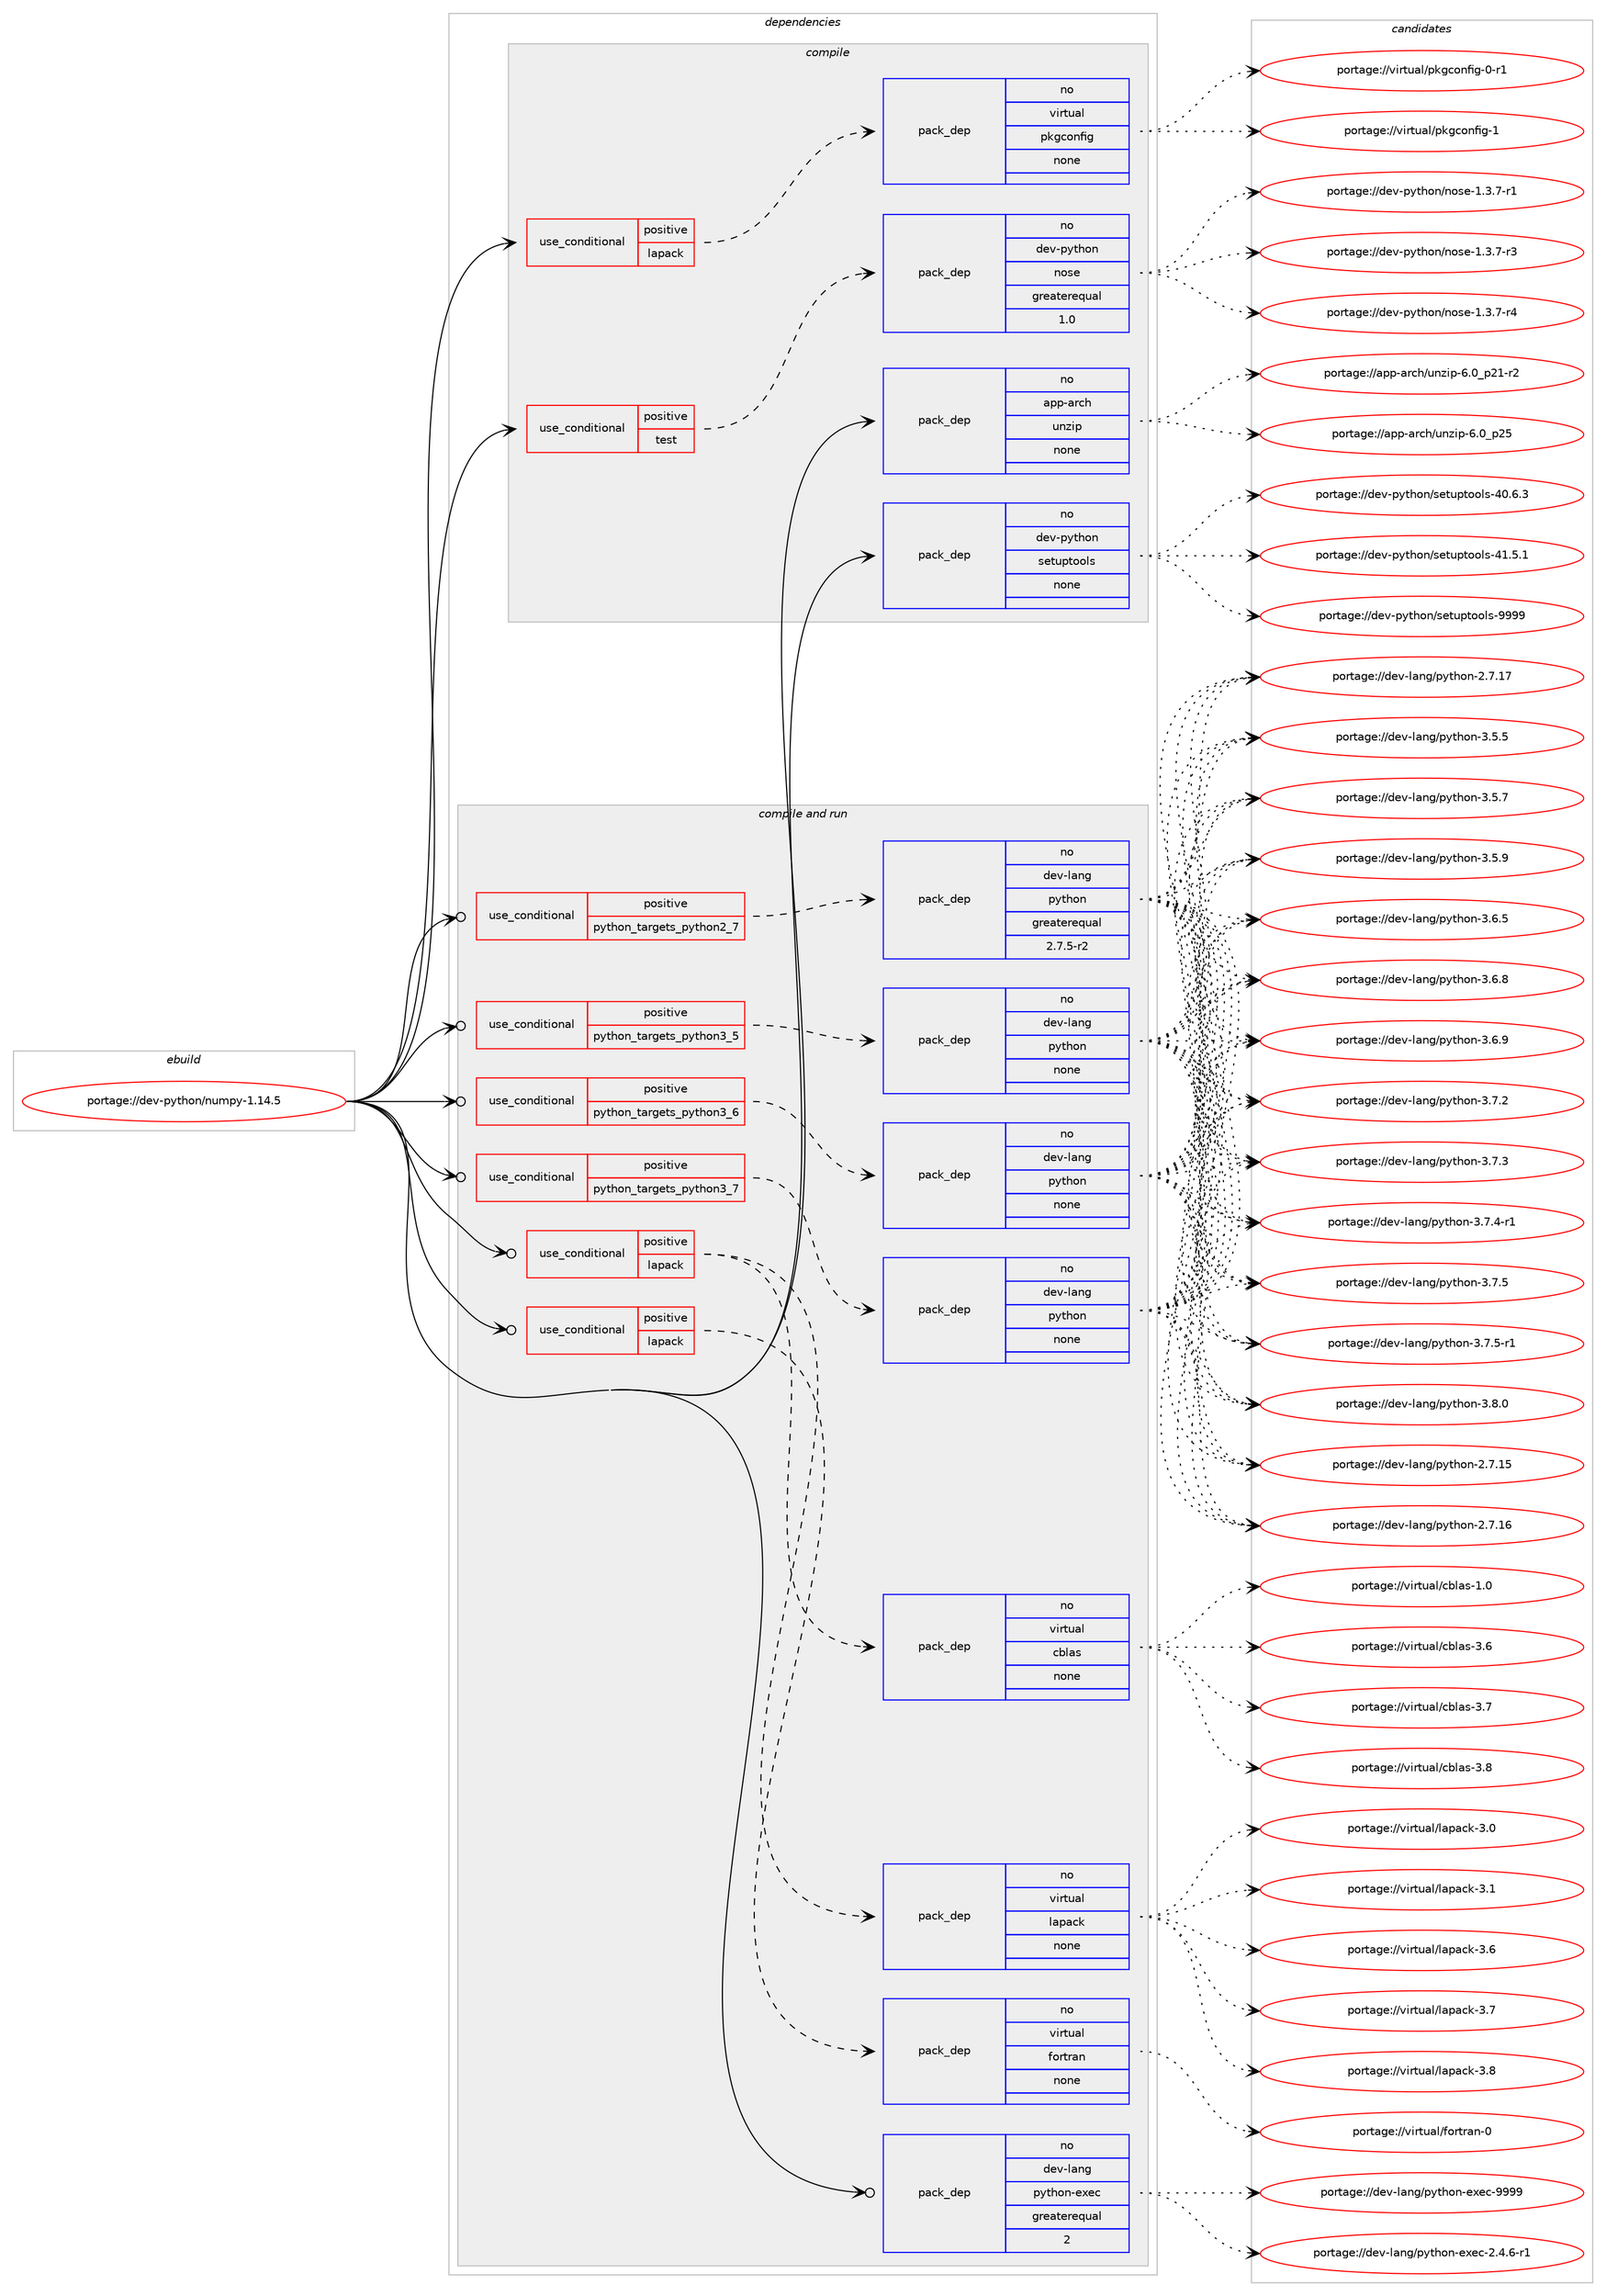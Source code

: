 digraph prolog {

# *************
# Graph options
# *************

newrank=true;
concentrate=true;
compound=true;
graph [rankdir=LR,fontname=Helvetica,fontsize=10,ranksep=1.5];#, ranksep=2.5, nodesep=0.2];
edge  [arrowhead=vee];
node  [fontname=Helvetica,fontsize=10];

# **********
# The ebuild
# **********

subgraph cluster_leftcol {
color=gray;
rank=same;
label=<<i>ebuild</i>>;
id [label="portage://dev-python/numpy-1.14.5", color=red, width=4, href="../dev-python/numpy-1.14.5.svg"];
}

# ****************
# The dependencies
# ****************

subgraph cluster_midcol {
color=gray;
label=<<i>dependencies</i>>;
subgraph cluster_compile {
fillcolor="#eeeeee";
style=filled;
label=<<i>compile</i>>;
subgraph cond32669 {
dependency152314 [label=<<TABLE BORDER="0" CELLBORDER="1" CELLSPACING="0" CELLPADDING="4"><TR><TD ROWSPAN="3" CELLPADDING="10">use_conditional</TD></TR><TR><TD>positive</TD></TR><TR><TD>lapack</TD></TR></TABLE>>, shape=none, color=red];
subgraph pack116316 {
dependency152315 [label=<<TABLE BORDER="0" CELLBORDER="1" CELLSPACING="0" CELLPADDING="4" WIDTH="220"><TR><TD ROWSPAN="6" CELLPADDING="30">pack_dep</TD></TR><TR><TD WIDTH="110">no</TD></TR><TR><TD>virtual</TD></TR><TR><TD>pkgconfig</TD></TR><TR><TD>none</TD></TR><TR><TD></TD></TR></TABLE>>, shape=none, color=blue];
}
dependency152314:e -> dependency152315:w [weight=20,style="dashed",arrowhead="vee"];
}
id:e -> dependency152314:w [weight=20,style="solid",arrowhead="vee"];
subgraph cond32670 {
dependency152316 [label=<<TABLE BORDER="0" CELLBORDER="1" CELLSPACING="0" CELLPADDING="4"><TR><TD ROWSPAN="3" CELLPADDING="10">use_conditional</TD></TR><TR><TD>positive</TD></TR><TR><TD>test</TD></TR></TABLE>>, shape=none, color=red];
subgraph pack116317 {
dependency152317 [label=<<TABLE BORDER="0" CELLBORDER="1" CELLSPACING="0" CELLPADDING="4" WIDTH="220"><TR><TD ROWSPAN="6" CELLPADDING="30">pack_dep</TD></TR><TR><TD WIDTH="110">no</TD></TR><TR><TD>dev-python</TD></TR><TR><TD>nose</TD></TR><TR><TD>greaterequal</TD></TR><TR><TD>1.0</TD></TR></TABLE>>, shape=none, color=blue];
}
dependency152316:e -> dependency152317:w [weight=20,style="dashed",arrowhead="vee"];
}
id:e -> dependency152316:w [weight=20,style="solid",arrowhead="vee"];
subgraph pack116318 {
dependency152318 [label=<<TABLE BORDER="0" CELLBORDER="1" CELLSPACING="0" CELLPADDING="4" WIDTH="220"><TR><TD ROWSPAN="6" CELLPADDING="30">pack_dep</TD></TR><TR><TD WIDTH="110">no</TD></TR><TR><TD>app-arch</TD></TR><TR><TD>unzip</TD></TR><TR><TD>none</TD></TR><TR><TD></TD></TR></TABLE>>, shape=none, color=blue];
}
id:e -> dependency152318:w [weight=20,style="solid",arrowhead="vee"];
subgraph pack116319 {
dependency152319 [label=<<TABLE BORDER="0" CELLBORDER="1" CELLSPACING="0" CELLPADDING="4" WIDTH="220"><TR><TD ROWSPAN="6" CELLPADDING="30">pack_dep</TD></TR><TR><TD WIDTH="110">no</TD></TR><TR><TD>dev-python</TD></TR><TR><TD>setuptools</TD></TR><TR><TD>none</TD></TR><TR><TD></TD></TR></TABLE>>, shape=none, color=blue];
}
id:e -> dependency152319:w [weight=20,style="solid",arrowhead="vee"];
}
subgraph cluster_compileandrun {
fillcolor="#eeeeee";
style=filled;
label=<<i>compile and run</i>>;
subgraph cond32671 {
dependency152320 [label=<<TABLE BORDER="0" CELLBORDER="1" CELLSPACING="0" CELLPADDING="4"><TR><TD ROWSPAN="3" CELLPADDING="10">use_conditional</TD></TR><TR><TD>positive</TD></TR><TR><TD>lapack</TD></TR></TABLE>>, shape=none, color=red];
subgraph pack116320 {
dependency152321 [label=<<TABLE BORDER="0" CELLBORDER="1" CELLSPACING="0" CELLPADDING="4" WIDTH="220"><TR><TD ROWSPAN="6" CELLPADDING="30">pack_dep</TD></TR><TR><TD WIDTH="110">no</TD></TR><TR><TD>virtual</TD></TR><TR><TD>cblas</TD></TR><TR><TD>none</TD></TR><TR><TD></TD></TR></TABLE>>, shape=none, color=blue];
}
dependency152320:e -> dependency152321:w [weight=20,style="dashed",arrowhead="vee"];
subgraph pack116321 {
dependency152322 [label=<<TABLE BORDER="0" CELLBORDER="1" CELLSPACING="0" CELLPADDING="4" WIDTH="220"><TR><TD ROWSPAN="6" CELLPADDING="30">pack_dep</TD></TR><TR><TD WIDTH="110">no</TD></TR><TR><TD>virtual</TD></TR><TR><TD>lapack</TD></TR><TR><TD>none</TD></TR><TR><TD></TD></TR></TABLE>>, shape=none, color=blue];
}
dependency152320:e -> dependency152322:w [weight=20,style="dashed",arrowhead="vee"];
}
id:e -> dependency152320:w [weight=20,style="solid",arrowhead="odotvee"];
subgraph cond32672 {
dependency152323 [label=<<TABLE BORDER="0" CELLBORDER="1" CELLSPACING="0" CELLPADDING="4"><TR><TD ROWSPAN="3" CELLPADDING="10">use_conditional</TD></TR><TR><TD>positive</TD></TR><TR><TD>lapack</TD></TR></TABLE>>, shape=none, color=red];
subgraph pack116322 {
dependency152324 [label=<<TABLE BORDER="0" CELLBORDER="1" CELLSPACING="0" CELLPADDING="4" WIDTH="220"><TR><TD ROWSPAN="6" CELLPADDING="30">pack_dep</TD></TR><TR><TD WIDTH="110">no</TD></TR><TR><TD>virtual</TD></TR><TR><TD>fortran</TD></TR><TR><TD>none</TD></TR><TR><TD></TD></TR></TABLE>>, shape=none, color=blue];
}
dependency152323:e -> dependency152324:w [weight=20,style="dashed",arrowhead="vee"];
}
id:e -> dependency152323:w [weight=20,style="solid",arrowhead="odotvee"];
subgraph cond32673 {
dependency152325 [label=<<TABLE BORDER="0" CELLBORDER="1" CELLSPACING="0" CELLPADDING="4"><TR><TD ROWSPAN="3" CELLPADDING="10">use_conditional</TD></TR><TR><TD>positive</TD></TR><TR><TD>python_targets_python2_7</TD></TR></TABLE>>, shape=none, color=red];
subgraph pack116323 {
dependency152326 [label=<<TABLE BORDER="0" CELLBORDER="1" CELLSPACING="0" CELLPADDING="4" WIDTH="220"><TR><TD ROWSPAN="6" CELLPADDING="30">pack_dep</TD></TR><TR><TD WIDTH="110">no</TD></TR><TR><TD>dev-lang</TD></TR><TR><TD>python</TD></TR><TR><TD>greaterequal</TD></TR><TR><TD>2.7.5-r2</TD></TR></TABLE>>, shape=none, color=blue];
}
dependency152325:e -> dependency152326:w [weight=20,style="dashed",arrowhead="vee"];
}
id:e -> dependency152325:w [weight=20,style="solid",arrowhead="odotvee"];
subgraph cond32674 {
dependency152327 [label=<<TABLE BORDER="0" CELLBORDER="1" CELLSPACING="0" CELLPADDING="4"><TR><TD ROWSPAN="3" CELLPADDING="10">use_conditional</TD></TR><TR><TD>positive</TD></TR><TR><TD>python_targets_python3_5</TD></TR></TABLE>>, shape=none, color=red];
subgraph pack116324 {
dependency152328 [label=<<TABLE BORDER="0" CELLBORDER="1" CELLSPACING="0" CELLPADDING="4" WIDTH="220"><TR><TD ROWSPAN="6" CELLPADDING="30">pack_dep</TD></TR><TR><TD WIDTH="110">no</TD></TR><TR><TD>dev-lang</TD></TR><TR><TD>python</TD></TR><TR><TD>none</TD></TR><TR><TD></TD></TR></TABLE>>, shape=none, color=blue];
}
dependency152327:e -> dependency152328:w [weight=20,style="dashed",arrowhead="vee"];
}
id:e -> dependency152327:w [weight=20,style="solid",arrowhead="odotvee"];
subgraph cond32675 {
dependency152329 [label=<<TABLE BORDER="0" CELLBORDER="1" CELLSPACING="0" CELLPADDING="4"><TR><TD ROWSPAN="3" CELLPADDING="10">use_conditional</TD></TR><TR><TD>positive</TD></TR><TR><TD>python_targets_python3_6</TD></TR></TABLE>>, shape=none, color=red];
subgraph pack116325 {
dependency152330 [label=<<TABLE BORDER="0" CELLBORDER="1" CELLSPACING="0" CELLPADDING="4" WIDTH="220"><TR><TD ROWSPAN="6" CELLPADDING="30">pack_dep</TD></TR><TR><TD WIDTH="110">no</TD></TR><TR><TD>dev-lang</TD></TR><TR><TD>python</TD></TR><TR><TD>none</TD></TR><TR><TD></TD></TR></TABLE>>, shape=none, color=blue];
}
dependency152329:e -> dependency152330:w [weight=20,style="dashed",arrowhead="vee"];
}
id:e -> dependency152329:w [weight=20,style="solid",arrowhead="odotvee"];
subgraph cond32676 {
dependency152331 [label=<<TABLE BORDER="0" CELLBORDER="1" CELLSPACING="0" CELLPADDING="4"><TR><TD ROWSPAN="3" CELLPADDING="10">use_conditional</TD></TR><TR><TD>positive</TD></TR><TR><TD>python_targets_python3_7</TD></TR></TABLE>>, shape=none, color=red];
subgraph pack116326 {
dependency152332 [label=<<TABLE BORDER="0" CELLBORDER="1" CELLSPACING="0" CELLPADDING="4" WIDTH="220"><TR><TD ROWSPAN="6" CELLPADDING="30">pack_dep</TD></TR><TR><TD WIDTH="110">no</TD></TR><TR><TD>dev-lang</TD></TR><TR><TD>python</TD></TR><TR><TD>none</TD></TR><TR><TD></TD></TR></TABLE>>, shape=none, color=blue];
}
dependency152331:e -> dependency152332:w [weight=20,style="dashed",arrowhead="vee"];
}
id:e -> dependency152331:w [weight=20,style="solid",arrowhead="odotvee"];
subgraph pack116327 {
dependency152333 [label=<<TABLE BORDER="0" CELLBORDER="1" CELLSPACING="0" CELLPADDING="4" WIDTH="220"><TR><TD ROWSPAN="6" CELLPADDING="30">pack_dep</TD></TR><TR><TD WIDTH="110">no</TD></TR><TR><TD>dev-lang</TD></TR><TR><TD>python-exec</TD></TR><TR><TD>greaterequal</TD></TR><TR><TD>2</TD></TR></TABLE>>, shape=none, color=blue];
}
id:e -> dependency152333:w [weight=20,style="solid",arrowhead="odotvee"];
}
subgraph cluster_run {
fillcolor="#eeeeee";
style=filled;
label=<<i>run</i>>;
}
}

# **************
# The candidates
# **************

subgraph cluster_choices {
rank=same;
color=gray;
label=<<i>candidates</i>>;

subgraph choice116316 {
color=black;
nodesep=1;
choiceportage11810511411611797108471121071039911111010210510345484511449 [label="portage://virtual/pkgconfig-0-r1", color=red, width=4,href="../virtual/pkgconfig-0-r1.svg"];
choiceportage1181051141161179710847112107103991111101021051034549 [label="portage://virtual/pkgconfig-1", color=red, width=4,href="../virtual/pkgconfig-1.svg"];
dependency152315:e -> choiceportage11810511411611797108471121071039911111010210510345484511449:w [style=dotted,weight="100"];
dependency152315:e -> choiceportage1181051141161179710847112107103991111101021051034549:w [style=dotted,weight="100"];
}
subgraph choice116317 {
color=black;
nodesep=1;
choiceportage10010111845112121116104111110471101111151014549465146554511449 [label="portage://dev-python/nose-1.3.7-r1", color=red, width=4,href="../dev-python/nose-1.3.7-r1.svg"];
choiceportage10010111845112121116104111110471101111151014549465146554511451 [label="portage://dev-python/nose-1.3.7-r3", color=red, width=4,href="../dev-python/nose-1.3.7-r3.svg"];
choiceportage10010111845112121116104111110471101111151014549465146554511452 [label="portage://dev-python/nose-1.3.7-r4", color=red, width=4,href="../dev-python/nose-1.3.7-r4.svg"];
dependency152317:e -> choiceportage10010111845112121116104111110471101111151014549465146554511449:w [style=dotted,weight="100"];
dependency152317:e -> choiceportage10010111845112121116104111110471101111151014549465146554511451:w [style=dotted,weight="100"];
dependency152317:e -> choiceportage10010111845112121116104111110471101111151014549465146554511452:w [style=dotted,weight="100"];
}
subgraph choice116318 {
color=black;
nodesep=1;
choiceportage9711211245971149910447117110122105112455446489511250494511450 [label="portage://app-arch/unzip-6.0_p21-r2", color=red, width=4,href="../app-arch/unzip-6.0_p21-r2.svg"];
choiceportage971121124597114991044711711012210511245544648951125053 [label="portage://app-arch/unzip-6.0_p25", color=red, width=4,href="../app-arch/unzip-6.0_p25.svg"];
dependency152318:e -> choiceportage9711211245971149910447117110122105112455446489511250494511450:w [style=dotted,weight="100"];
dependency152318:e -> choiceportage971121124597114991044711711012210511245544648951125053:w [style=dotted,weight="100"];
}
subgraph choice116319 {
color=black;
nodesep=1;
choiceportage100101118451121211161041111104711510111611711211611111110811545524846544651 [label="portage://dev-python/setuptools-40.6.3", color=red, width=4,href="../dev-python/setuptools-40.6.3.svg"];
choiceportage100101118451121211161041111104711510111611711211611111110811545524946534649 [label="portage://dev-python/setuptools-41.5.1", color=red, width=4,href="../dev-python/setuptools-41.5.1.svg"];
choiceportage10010111845112121116104111110471151011161171121161111111081154557575757 [label="portage://dev-python/setuptools-9999", color=red, width=4,href="../dev-python/setuptools-9999.svg"];
dependency152319:e -> choiceportage100101118451121211161041111104711510111611711211611111110811545524846544651:w [style=dotted,weight="100"];
dependency152319:e -> choiceportage100101118451121211161041111104711510111611711211611111110811545524946534649:w [style=dotted,weight="100"];
dependency152319:e -> choiceportage10010111845112121116104111110471151011161171121161111111081154557575757:w [style=dotted,weight="100"];
}
subgraph choice116320 {
color=black;
nodesep=1;
choiceportage118105114116117971084799981089711545494648 [label="portage://virtual/cblas-1.0", color=red, width=4,href="../virtual/cblas-1.0.svg"];
choiceportage118105114116117971084799981089711545514654 [label="portage://virtual/cblas-3.6", color=red, width=4,href="../virtual/cblas-3.6.svg"];
choiceportage118105114116117971084799981089711545514655 [label="portage://virtual/cblas-3.7", color=red, width=4,href="../virtual/cblas-3.7.svg"];
choiceportage118105114116117971084799981089711545514656 [label="portage://virtual/cblas-3.8", color=red, width=4,href="../virtual/cblas-3.8.svg"];
dependency152321:e -> choiceportage118105114116117971084799981089711545494648:w [style=dotted,weight="100"];
dependency152321:e -> choiceportage118105114116117971084799981089711545514654:w [style=dotted,weight="100"];
dependency152321:e -> choiceportage118105114116117971084799981089711545514655:w [style=dotted,weight="100"];
dependency152321:e -> choiceportage118105114116117971084799981089711545514656:w [style=dotted,weight="100"];
}
subgraph choice116321 {
color=black;
nodesep=1;
choiceportage118105114116117971084710897112979910745514648 [label="portage://virtual/lapack-3.0", color=red, width=4,href="../virtual/lapack-3.0.svg"];
choiceportage118105114116117971084710897112979910745514649 [label="portage://virtual/lapack-3.1", color=red, width=4,href="../virtual/lapack-3.1.svg"];
choiceportage118105114116117971084710897112979910745514654 [label="portage://virtual/lapack-3.6", color=red, width=4,href="../virtual/lapack-3.6.svg"];
choiceportage118105114116117971084710897112979910745514655 [label="portage://virtual/lapack-3.7", color=red, width=4,href="../virtual/lapack-3.7.svg"];
choiceportage118105114116117971084710897112979910745514656 [label="portage://virtual/lapack-3.8", color=red, width=4,href="../virtual/lapack-3.8.svg"];
dependency152322:e -> choiceportage118105114116117971084710897112979910745514648:w [style=dotted,weight="100"];
dependency152322:e -> choiceportage118105114116117971084710897112979910745514649:w [style=dotted,weight="100"];
dependency152322:e -> choiceportage118105114116117971084710897112979910745514654:w [style=dotted,weight="100"];
dependency152322:e -> choiceportage118105114116117971084710897112979910745514655:w [style=dotted,weight="100"];
dependency152322:e -> choiceportage118105114116117971084710897112979910745514656:w [style=dotted,weight="100"];
}
subgraph choice116322 {
color=black;
nodesep=1;
choiceportage1181051141161179710847102111114116114971104548 [label="portage://virtual/fortran-0", color=red, width=4,href="../virtual/fortran-0.svg"];
dependency152324:e -> choiceportage1181051141161179710847102111114116114971104548:w [style=dotted,weight="100"];
}
subgraph choice116323 {
color=black;
nodesep=1;
choiceportage10010111845108971101034711212111610411111045504655464953 [label="portage://dev-lang/python-2.7.15", color=red, width=4,href="../dev-lang/python-2.7.15.svg"];
choiceportage10010111845108971101034711212111610411111045504655464954 [label="portage://dev-lang/python-2.7.16", color=red, width=4,href="../dev-lang/python-2.7.16.svg"];
choiceportage10010111845108971101034711212111610411111045504655464955 [label="portage://dev-lang/python-2.7.17", color=red, width=4,href="../dev-lang/python-2.7.17.svg"];
choiceportage100101118451089711010347112121116104111110455146534653 [label="portage://dev-lang/python-3.5.5", color=red, width=4,href="../dev-lang/python-3.5.5.svg"];
choiceportage100101118451089711010347112121116104111110455146534655 [label="portage://dev-lang/python-3.5.7", color=red, width=4,href="../dev-lang/python-3.5.7.svg"];
choiceportage100101118451089711010347112121116104111110455146534657 [label="portage://dev-lang/python-3.5.9", color=red, width=4,href="../dev-lang/python-3.5.9.svg"];
choiceportage100101118451089711010347112121116104111110455146544653 [label="portage://dev-lang/python-3.6.5", color=red, width=4,href="../dev-lang/python-3.6.5.svg"];
choiceportage100101118451089711010347112121116104111110455146544656 [label="portage://dev-lang/python-3.6.8", color=red, width=4,href="../dev-lang/python-3.6.8.svg"];
choiceportage100101118451089711010347112121116104111110455146544657 [label="portage://dev-lang/python-3.6.9", color=red, width=4,href="../dev-lang/python-3.6.9.svg"];
choiceportage100101118451089711010347112121116104111110455146554650 [label="portage://dev-lang/python-3.7.2", color=red, width=4,href="../dev-lang/python-3.7.2.svg"];
choiceportage100101118451089711010347112121116104111110455146554651 [label="portage://dev-lang/python-3.7.3", color=red, width=4,href="../dev-lang/python-3.7.3.svg"];
choiceportage1001011184510897110103471121211161041111104551465546524511449 [label="portage://dev-lang/python-3.7.4-r1", color=red, width=4,href="../dev-lang/python-3.7.4-r1.svg"];
choiceportage100101118451089711010347112121116104111110455146554653 [label="portage://dev-lang/python-3.7.5", color=red, width=4,href="../dev-lang/python-3.7.5.svg"];
choiceportage1001011184510897110103471121211161041111104551465546534511449 [label="portage://dev-lang/python-3.7.5-r1", color=red, width=4,href="../dev-lang/python-3.7.5-r1.svg"];
choiceportage100101118451089711010347112121116104111110455146564648 [label="portage://dev-lang/python-3.8.0", color=red, width=4,href="../dev-lang/python-3.8.0.svg"];
dependency152326:e -> choiceportage10010111845108971101034711212111610411111045504655464953:w [style=dotted,weight="100"];
dependency152326:e -> choiceportage10010111845108971101034711212111610411111045504655464954:w [style=dotted,weight="100"];
dependency152326:e -> choiceportage10010111845108971101034711212111610411111045504655464955:w [style=dotted,weight="100"];
dependency152326:e -> choiceportage100101118451089711010347112121116104111110455146534653:w [style=dotted,weight="100"];
dependency152326:e -> choiceportage100101118451089711010347112121116104111110455146534655:w [style=dotted,weight="100"];
dependency152326:e -> choiceportage100101118451089711010347112121116104111110455146534657:w [style=dotted,weight="100"];
dependency152326:e -> choiceportage100101118451089711010347112121116104111110455146544653:w [style=dotted,weight="100"];
dependency152326:e -> choiceportage100101118451089711010347112121116104111110455146544656:w [style=dotted,weight="100"];
dependency152326:e -> choiceportage100101118451089711010347112121116104111110455146544657:w [style=dotted,weight="100"];
dependency152326:e -> choiceportage100101118451089711010347112121116104111110455146554650:w [style=dotted,weight="100"];
dependency152326:e -> choiceportage100101118451089711010347112121116104111110455146554651:w [style=dotted,weight="100"];
dependency152326:e -> choiceportage1001011184510897110103471121211161041111104551465546524511449:w [style=dotted,weight="100"];
dependency152326:e -> choiceportage100101118451089711010347112121116104111110455146554653:w [style=dotted,weight="100"];
dependency152326:e -> choiceportage1001011184510897110103471121211161041111104551465546534511449:w [style=dotted,weight="100"];
dependency152326:e -> choiceportage100101118451089711010347112121116104111110455146564648:w [style=dotted,weight="100"];
}
subgraph choice116324 {
color=black;
nodesep=1;
choiceportage10010111845108971101034711212111610411111045504655464953 [label="portage://dev-lang/python-2.7.15", color=red, width=4,href="../dev-lang/python-2.7.15.svg"];
choiceportage10010111845108971101034711212111610411111045504655464954 [label="portage://dev-lang/python-2.7.16", color=red, width=4,href="../dev-lang/python-2.7.16.svg"];
choiceportage10010111845108971101034711212111610411111045504655464955 [label="portage://dev-lang/python-2.7.17", color=red, width=4,href="../dev-lang/python-2.7.17.svg"];
choiceportage100101118451089711010347112121116104111110455146534653 [label="portage://dev-lang/python-3.5.5", color=red, width=4,href="../dev-lang/python-3.5.5.svg"];
choiceportage100101118451089711010347112121116104111110455146534655 [label="portage://dev-lang/python-3.5.7", color=red, width=4,href="../dev-lang/python-3.5.7.svg"];
choiceportage100101118451089711010347112121116104111110455146534657 [label="portage://dev-lang/python-3.5.9", color=red, width=4,href="../dev-lang/python-3.5.9.svg"];
choiceportage100101118451089711010347112121116104111110455146544653 [label="portage://dev-lang/python-3.6.5", color=red, width=4,href="../dev-lang/python-3.6.5.svg"];
choiceportage100101118451089711010347112121116104111110455146544656 [label="portage://dev-lang/python-3.6.8", color=red, width=4,href="../dev-lang/python-3.6.8.svg"];
choiceportage100101118451089711010347112121116104111110455146544657 [label="portage://dev-lang/python-3.6.9", color=red, width=4,href="../dev-lang/python-3.6.9.svg"];
choiceportage100101118451089711010347112121116104111110455146554650 [label="portage://dev-lang/python-3.7.2", color=red, width=4,href="../dev-lang/python-3.7.2.svg"];
choiceportage100101118451089711010347112121116104111110455146554651 [label="portage://dev-lang/python-3.7.3", color=red, width=4,href="../dev-lang/python-3.7.3.svg"];
choiceportage1001011184510897110103471121211161041111104551465546524511449 [label="portage://dev-lang/python-3.7.4-r1", color=red, width=4,href="../dev-lang/python-3.7.4-r1.svg"];
choiceportage100101118451089711010347112121116104111110455146554653 [label="portage://dev-lang/python-3.7.5", color=red, width=4,href="../dev-lang/python-3.7.5.svg"];
choiceportage1001011184510897110103471121211161041111104551465546534511449 [label="portage://dev-lang/python-3.7.5-r1", color=red, width=4,href="../dev-lang/python-3.7.5-r1.svg"];
choiceportage100101118451089711010347112121116104111110455146564648 [label="portage://dev-lang/python-3.8.0", color=red, width=4,href="../dev-lang/python-3.8.0.svg"];
dependency152328:e -> choiceportage10010111845108971101034711212111610411111045504655464953:w [style=dotted,weight="100"];
dependency152328:e -> choiceportage10010111845108971101034711212111610411111045504655464954:w [style=dotted,weight="100"];
dependency152328:e -> choiceportage10010111845108971101034711212111610411111045504655464955:w [style=dotted,weight="100"];
dependency152328:e -> choiceportage100101118451089711010347112121116104111110455146534653:w [style=dotted,weight="100"];
dependency152328:e -> choiceportage100101118451089711010347112121116104111110455146534655:w [style=dotted,weight="100"];
dependency152328:e -> choiceportage100101118451089711010347112121116104111110455146534657:w [style=dotted,weight="100"];
dependency152328:e -> choiceportage100101118451089711010347112121116104111110455146544653:w [style=dotted,weight="100"];
dependency152328:e -> choiceportage100101118451089711010347112121116104111110455146544656:w [style=dotted,weight="100"];
dependency152328:e -> choiceportage100101118451089711010347112121116104111110455146544657:w [style=dotted,weight="100"];
dependency152328:e -> choiceportage100101118451089711010347112121116104111110455146554650:w [style=dotted,weight="100"];
dependency152328:e -> choiceportage100101118451089711010347112121116104111110455146554651:w [style=dotted,weight="100"];
dependency152328:e -> choiceportage1001011184510897110103471121211161041111104551465546524511449:w [style=dotted,weight="100"];
dependency152328:e -> choiceportage100101118451089711010347112121116104111110455146554653:w [style=dotted,weight="100"];
dependency152328:e -> choiceportage1001011184510897110103471121211161041111104551465546534511449:w [style=dotted,weight="100"];
dependency152328:e -> choiceportage100101118451089711010347112121116104111110455146564648:w [style=dotted,weight="100"];
}
subgraph choice116325 {
color=black;
nodesep=1;
choiceportage10010111845108971101034711212111610411111045504655464953 [label="portage://dev-lang/python-2.7.15", color=red, width=4,href="../dev-lang/python-2.7.15.svg"];
choiceportage10010111845108971101034711212111610411111045504655464954 [label="portage://dev-lang/python-2.7.16", color=red, width=4,href="../dev-lang/python-2.7.16.svg"];
choiceportage10010111845108971101034711212111610411111045504655464955 [label="portage://dev-lang/python-2.7.17", color=red, width=4,href="../dev-lang/python-2.7.17.svg"];
choiceportage100101118451089711010347112121116104111110455146534653 [label="portage://dev-lang/python-3.5.5", color=red, width=4,href="../dev-lang/python-3.5.5.svg"];
choiceportage100101118451089711010347112121116104111110455146534655 [label="portage://dev-lang/python-3.5.7", color=red, width=4,href="../dev-lang/python-3.5.7.svg"];
choiceportage100101118451089711010347112121116104111110455146534657 [label="portage://dev-lang/python-3.5.9", color=red, width=4,href="../dev-lang/python-3.5.9.svg"];
choiceportage100101118451089711010347112121116104111110455146544653 [label="portage://dev-lang/python-3.6.5", color=red, width=4,href="../dev-lang/python-3.6.5.svg"];
choiceportage100101118451089711010347112121116104111110455146544656 [label="portage://dev-lang/python-3.6.8", color=red, width=4,href="../dev-lang/python-3.6.8.svg"];
choiceportage100101118451089711010347112121116104111110455146544657 [label="portage://dev-lang/python-3.6.9", color=red, width=4,href="../dev-lang/python-3.6.9.svg"];
choiceportage100101118451089711010347112121116104111110455146554650 [label="portage://dev-lang/python-3.7.2", color=red, width=4,href="../dev-lang/python-3.7.2.svg"];
choiceportage100101118451089711010347112121116104111110455146554651 [label="portage://dev-lang/python-3.7.3", color=red, width=4,href="../dev-lang/python-3.7.3.svg"];
choiceportage1001011184510897110103471121211161041111104551465546524511449 [label="portage://dev-lang/python-3.7.4-r1", color=red, width=4,href="../dev-lang/python-3.7.4-r1.svg"];
choiceportage100101118451089711010347112121116104111110455146554653 [label="portage://dev-lang/python-3.7.5", color=red, width=4,href="../dev-lang/python-3.7.5.svg"];
choiceportage1001011184510897110103471121211161041111104551465546534511449 [label="portage://dev-lang/python-3.7.5-r1", color=red, width=4,href="../dev-lang/python-3.7.5-r1.svg"];
choiceportage100101118451089711010347112121116104111110455146564648 [label="portage://dev-lang/python-3.8.0", color=red, width=4,href="../dev-lang/python-3.8.0.svg"];
dependency152330:e -> choiceportage10010111845108971101034711212111610411111045504655464953:w [style=dotted,weight="100"];
dependency152330:e -> choiceportage10010111845108971101034711212111610411111045504655464954:w [style=dotted,weight="100"];
dependency152330:e -> choiceportage10010111845108971101034711212111610411111045504655464955:w [style=dotted,weight="100"];
dependency152330:e -> choiceportage100101118451089711010347112121116104111110455146534653:w [style=dotted,weight="100"];
dependency152330:e -> choiceportage100101118451089711010347112121116104111110455146534655:w [style=dotted,weight="100"];
dependency152330:e -> choiceportage100101118451089711010347112121116104111110455146534657:w [style=dotted,weight="100"];
dependency152330:e -> choiceportage100101118451089711010347112121116104111110455146544653:w [style=dotted,weight="100"];
dependency152330:e -> choiceportage100101118451089711010347112121116104111110455146544656:w [style=dotted,weight="100"];
dependency152330:e -> choiceportage100101118451089711010347112121116104111110455146544657:w [style=dotted,weight="100"];
dependency152330:e -> choiceportage100101118451089711010347112121116104111110455146554650:w [style=dotted,weight="100"];
dependency152330:e -> choiceportage100101118451089711010347112121116104111110455146554651:w [style=dotted,weight="100"];
dependency152330:e -> choiceportage1001011184510897110103471121211161041111104551465546524511449:w [style=dotted,weight="100"];
dependency152330:e -> choiceportage100101118451089711010347112121116104111110455146554653:w [style=dotted,weight="100"];
dependency152330:e -> choiceportage1001011184510897110103471121211161041111104551465546534511449:w [style=dotted,weight="100"];
dependency152330:e -> choiceportage100101118451089711010347112121116104111110455146564648:w [style=dotted,weight="100"];
}
subgraph choice116326 {
color=black;
nodesep=1;
choiceportage10010111845108971101034711212111610411111045504655464953 [label="portage://dev-lang/python-2.7.15", color=red, width=4,href="../dev-lang/python-2.7.15.svg"];
choiceportage10010111845108971101034711212111610411111045504655464954 [label="portage://dev-lang/python-2.7.16", color=red, width=4,href="../dev-lang/python-2.7.16.svg"];
choiceportage10010111845108971101034711212111610411111045504655464955 [label="portage://dev-lang/python-2.7.17", color=red, width=4,href="../dev-lang/python-2.7.17.svg"];
choiceportage100101118451089711010347112121116104111110455146534653 [label="portage://dev-lang/python-3.5.5", color=red, width=4,href="../dev-lang/python-3.5.5.svg"];
choiceportage100101118451089711010347112121116104111110455146534655 [label="portage://dev-lang/python-3.5.7", color=red, width=4,href="../dev-lang/python-3.5.7.svg"];
choiceportage100101118451089711010347112121116104111110455146534657 [label="portage://dev-lang/python-3.5.9", color=red, width=4,href="../dev-lang/python-3.5.9.svg"];
choiceportage100101118451089711010347112121116104111110455146544653 [label="portage://dev-lang/python-3.6.5", color=red, width=4,href="../dev-lang/python-3.6.5.svg"];
choiceportage100101118451089711010347112121116104111110455146544656 [label="portage://dev-lang/python-3.6.8", color=red, width=4,href="../dev-lang/python-3.6.8.svg"];
choiceportage100101118451089711010347112121116104111110455146544657 [label="portage://dev-lang/python-3.6.9", color=red, width=4,href="../dev-lang/python-3.6.9.svg"];
choiceportage100101118451089711010347112121116104111110455146554650 [label="portage://dev-lang/python-3.7.2", color=red, width=4,href="../dev-lang/python-3.7.2.svg"];
choiceportage100101118451089711010347112121116104111110455146554651 [label="portage://dev-lang/python-3.7.3", color=red, width=4,href="../dev-lang/python-3.7.3.svg"];
choiceportage1001011184510897110103471121211161041111104551465546524511449 [label="portage://dev-lang/python-3.7.4-r1", color=red, width=4,href="../dev-lang/python-3.7.4-r1.svg"];
choiceportage100101118451089711010347112121116104111110455146554653 [label="portage://dev-lang/python-3.7.5", color=red, width=4,href="../dev-lang/python-3.7.5.svg"];
choiceportage1001011184510897110103471121211161041111104551465546534511449 [label="portage://dev-lang/python-3.7.5-r1", color=red, width=4,href="../dev-lang/python-3.7.5-r1.svg"];
choiceportage100101118451089711010347112121116104111110455146564648 [label="portage://dev-lang/python-3.8.0", color=red, width=4,href="../dev-lang/python-3.8.0.svg"];
dependency152332:e -> choiceportage10010111845108971101034711212111610411111045504655464953:w [style=dotted,weight="100"];
dependency152332:e -> choiceportage10010111845108971101034711212111610411111045504655464954:w [style=dotted,weight="100"];
dependency152332:e -> choiceportage10010111845108971101034711212111610411111045504655464955:w [style=dotted,weight="100"];
dependency152332:e -> choiceportage100101118451089711010347112121116104111110455146534653:w [style=dotted,weight="100"];
dependency152332:e -> choiceportage100101118451089711010347112121116104111110455146534655:w [style=dotted,weight="100"];
dependency152332:e -> choiceportage100101118451089711010347112121116104111110455146534657:w [style=dotted,weight="100"];
dependency152332:e -> choiceportage100101118451089711010347112121116104111110455146544653:w [style=dotted,weight="100"];
dependency152332:e -> choiceportage100101118451089711010347112121116104111110455146544656:w [style=dotted,weight="100"];
dependency152332:e -> choiceportage100101118451089711010347112121116104111110455146544657:w [style=dotted,weight="100"];
dependency152332:e -> choiceportage100101118451089711010347112121116104111110455146554650:w [style=dotted,weight="100"];
dependency152332:e -> choiceportage100101118451089711010347112121116104111110455146554651:w [style=dotted,weight="100"];
dependency152332:e -> choiceportage1001011184510897110103471121211161041111104551465546524511449:w [style=dotted,weight="100"];
dependency152332:e -> choiceportage100101118451089711010347112121116104111110455146554653:w [style=dotted,weight="100"];
dependency152332:e -> choiceportage1001011184510897110103471121211161041111104551465546534511449:w [style=dotted,weight="100"];
dependency152332:e -> choiceportage100101118451089711010347112121116104111110455146564648:w [style=dotted,weight="100"];
}
subgraph choice116327 {
color=black;
nodesep=1;
choiceportage10010111845108971101034711212111610411111045101120101994550465246544511449 [label="portage://dev-lang/python-exec-2.4.6-r1", color=red, width=4,href="../dev-lang/python-exec-2.4.6-r1.svg"];
choiceportage10010111845108971101034711212111610411111045101120101994557575757 [label="portage://dev-lang/python-exec-9999", color=red, width=4,href="../dev-lang/python-exec-9999.svg"];
dependency152333:e -> choiceportage10010111845108971101034711212111610411111045101120101994550465246544511449:w [style=dotted,weight="100"];
dependency152333:e -> choiceportage10010111845108971101034711212111610411111045101120101994557575757:w [style=dotted,weight="100"];
}
}

}
